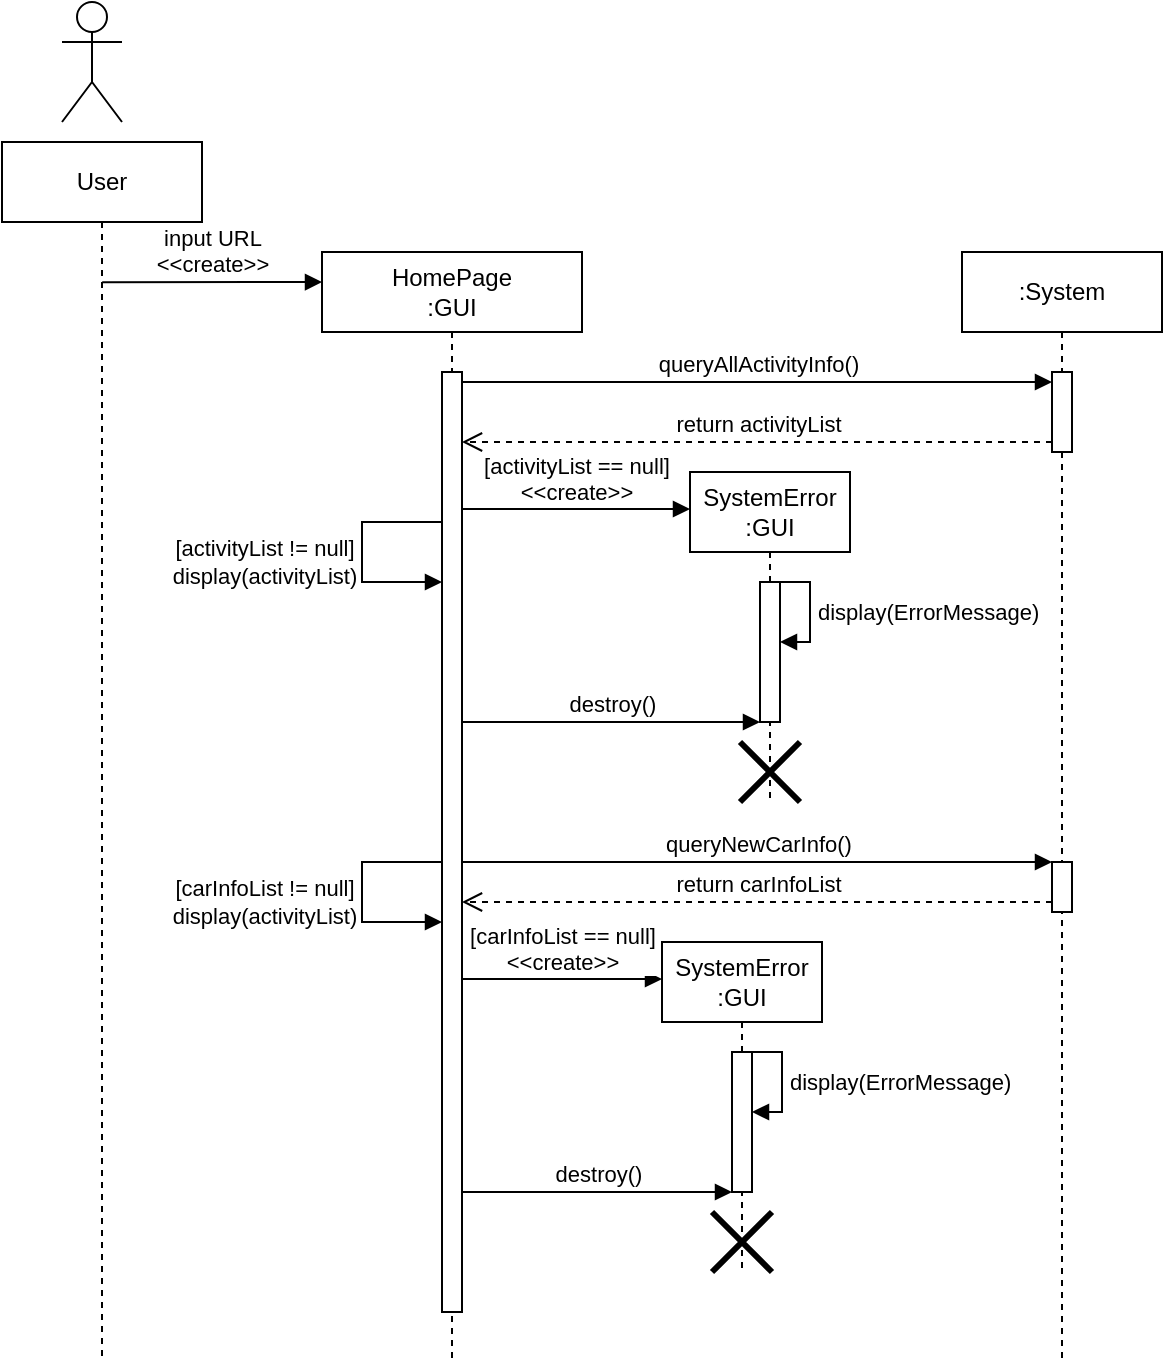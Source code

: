 <mxfile version="21.6.8" type="device">
  <diagram name="第 1 页" id="XUpWLtqvBVoye0mg7G6P">
    <mxGraphModel dx="439" dy="306" grid="1" gridSize="10" guides="1" tooltips="1" connect="1" arrows="1" fold="1" page="1" pageScale="1" pageWidth="827" pageHeight="1169" math="0" shadow="0">
      <root>
        <mxCell id="0" />
        <mxCell id="1" parent="0" />
        <mxCell id="D2boBdj_0Zb_IWKGCsvH-1" value="" style="shape=umlActor;verticalLabelPosition=bottom;verticalAlign=top;html=1;" vertex="1" parent="1">
          <mxGeometry x="60" y="40" width="30" height="60" as="geometry" />
        </mxCell>
        <mxCell id="D2boBdj_0Zb_IWKGCsvH-2" value="User" style="shape=umlLifeline;perimeter=lifelinePerimeter;whiteSpace=wrap;html=1;container=1;dropTarget=0;collapsible=0;recursiveResize=0;outlineConnect=0;portConstraint=eastwest;newEdgeStyle={&quot;edgeStyle&quot;:&quot;elbowEdgeStyle&quot;,&quot;elbow&quot;:&quot;vertical&quot;,&quot;curved&quot;:0,&quot;rounded&quot;:0};" vertex="1" parent="1">
          <mxGeometry x="30" y="110" width="100" height="610" as="geometry" />
        </mxCell>
        <mxCell id="D2boBdj_0Zb_IWKGCsvH-3" value="HomePage&lt;br&gt;:GUI" style="shape=umlLifeline;perimeter=lifelinePerimeter;whiteSpace=wrap;html=1;container=1;dropTarget=0;collapsible=0;recursiveResize=0;outlineConnect=0;portConstraint=eastwest;newEdgeStyle={&quot;edgeStyle&quot;:&quot;elbowEdgeStyle&quot;,&quot;elbow&quot;:&quot;vertical&quot;,&quot;curved&quot;:0,&quot;rounded&quot;:0};" vertex="1" parent="1">
          <mxGeometry x="190" y="165" width="130" height="555" as="geometry" />
        </mxCell>
        <mxCell id="D2boBdj_0Zb_IWKGCsvH-4" value="" style="html=1;points=[];perimeter=orthogonalPerimeter;outlineConnect=0;targetShapes=umlLifeline;portConstraint=eastwest;newEdgeStyle={&quot;edgeStyle&quot;:&quot;elbowEdgeStyle&quot;,&quot;elbow&quot;:&quot;vertical&quot;,&quot;curved&quot;:0,&quot;rounded&quot;:0};" vertex="1" parent="D2boBdj_0Zb_IWKGCsvH-3">
          <mxGeometry x="60" y="60" width="10" height="470" as="geometry" />
        </mxCell>
        <mxCell id="D2boBdj_0Zb_IWKGCsvH-31" value="[activityList != null]&lt;br&gt;display(activityList)" style="html=1;align=center;spacingLeft=2;endArrow=block;rounded=0;edgeStyle=orthogonalEdgeStyle;curved=0;rounded=0;" edge="1" target="D2boBdj_0Zb_IWKGCsvH-4" parent="D2boBdj_0Zb_IWKGCsvH-3" source="D2boBdj_0Zb_IWKGCsvH-4">
          <mxGeometry x="0.091" y="-50" relative="1" as="geometry">
            <mxPoint x="-60" y="135" as="sourcePoint" />
            <Array as="points">
              <mxPoint x="20" y="135" />
              <mxPoint x="20" y="165" />
            </Array>
            <mxPoint x="-55" y="165" as="targetPoint" />
            <mxPoint as="offset" />
          </mxGeometry>
        </mxCell>
        <mxCell id="D2boBdj_0Zb_IWKGCsvH-5" value="input URL&lt;br&gt;&amp;lt;&amp;lt;create&amp;gt;&amp;gt;" style="html=1;verticalAlign=bottom;endArrow=block;edgeStyle=elbowEdgeStyle;elbow=vertical;curved=0;rounded=0;entryX=0;entryY=0.06;entryDx=0;entryDy=0;entryPerimeter=0;" edge="1" parent="1">
          <mxGeometry width="80" relative="1" as="geometry">
            <mxPoint x="80.1" y="180.1" as="sourcePoint" />
            <mxPoint x="190" y="180" as="targetPoint" />
            <Array as="points" />
          </mxGeometry>
        </mxCell>
        <mxCell id="D2boBdj_0Zb_IWKGCsvH-6" value=":System" style="shape=umlLifeline;perimeter=lifelinePerimeter;whiteSpace=wrap;html=1;container=1;dropTarget=0;collapsible=0;recursiveResize=0;outlineConnect=0;portConstraint=eastwest;newEdgeStyle={&quot;edgeStyle&quot;:&quot;elbowEdgeStyle&quot;,&quot;elbow&quot;:&quot;vertical&quot;,&quot;curved&quot;:0,&quot;rounded&quot;:0};" vertex="1" parent="1">
          <mxGeometry x="510" y="165" width="100" height="555" as="geometry" />
        </mxCell>
        <mxCell id="D2boBdj_0Zb_IWKGCsvH-7" value="" style="html=1;points=[];perimeter=orthogonalPerimeter;outlineConnect=0;targetShapes=umlLifeline;portConstraint=eastwest;newEdgeStyle={&quot;edgeStyle&quot;:&quot;elbowEdgeStyle&quot;,&quot;elbow&quot;:&quot;vertical&quot;,&quot;curved&quot;:0,&quot;rounded&quot;:0};" vertex="1" parent="D2boBdj_0Zb_IWKGCsvH-6">
          <mxGeometry x="45" y="60" width="10" height="40" as="geometry" />
        </mxCell>
        <mxCell id="D2boBdj_0Zb_IWKGCsvH-17" value="" style="html=1;points=[];perimeter=orthogonalPerimeter;outlineConnect=0;targetShapes=umlLifeline;portConstraint=eastwest;newEdgeStyle={&quot;edgeStyle&quot;:&quot;elbowEdgeStyle&quot;,&quot;elbow&quot;:&quot;vertical&quot;,&quot;curved&quot;:0,&quot;rounded&quot;:0};" vertex="1" parent="D2boBdj_0Zb_IWKGCsvH-6">
          <mxGeometry x="45" y="305" width="10" height="25" as="geometry" />
        </mxCell>
        <mxCell id="D2boBdj_0Zb_IWKGCsvH-9" value="return activityList" style="html=1;verticalAlign=bottom;endArrow=open;dashed=1;endSize=8;edgeStyle=elbowEdgeStyle;elbow=vertical;curved=0;rounded=0;" edge="1" parent="1" source="D2boBdj_0Zb_IWKGCsvH-7" target="D2boBdj_0Zb_IWKGCsvH-4">
          <mxGeometry relative="1" as="geometry">
            <mxPoint x="485" y="250" as="sourcePoint" />
            <mxPoint x="280" y="250" as="targetPoint" />
            <Array as="points">
              <mxPoint x="500" y="260" />
              <mxPoint x="360" y="250" />
            </Array>
          </mxGeometry>
        </mxCell>
        <mxCell id="D2boBdj_0Zb_IWKGCsvH-10" value="SystemError&lt;br&gt;:GUI" style="shape=umlLifeline;perimeter=lifelinePerimeter;whiteSpace=wrap;html=1;container=1;dropTarget=0;collapsible=0;recursiveResize=0;outlineConnect=0;portConstraint=eastwest;newEdgeStyle={&quot;edgeStyle&quot;:&quot;elbowEdgeStyle&quot;,&quot;elbow&quot;:&quot;vertical&quot;,&quot;curved&quot;:0,&quot;rounded&quot;:0};" vertex="1" parent="1">
          <mxGeometry x="374" y="275" width="80" height="165" as="geometry" />
        </mxCell>
        <mxCell id="D2boBdj_0Zb_IWKGCsvH-11" value="" style="html=1;points=[];perimeter=orthogonalPerimeter;outlineConnect=0;targetShapes=umlLifeline;portConstraint=eastwest;newEdgeStyle={&quot;edgeStyle&quot;:&quot;elbowEdgeStyle&quot;,&quot;elbow&quot;:&quot;vertical&quot;,&quot;curved&quot;:0,&quot;rounded&quot;:0};" vertex="1" parent="D2boBdj_0Zb_IWKGCsvH-10">
          <mxGeometry x="35" y="55" width="10" height="70" as="geometry" />
        </mxCell>
        <mxCell id="D2boBdj_0Zb_IWKGCsvH-12" value="" style="shape=umlDestroy;whiteSpace=wrap;html=1;strokeWidth=3;targetShapes=umlLifeline;" vertex="1" parent="D2boBdj_0Zb_IWKGCsvH-10">
          <mxGeometry x="25" y="135" width="30" height="30" as="geometry" />
        </mxCell>
        <mxCell id="D2boBdj_0Zb_IWKGCsvH-13" value="display(ErrorMessage)" style="html=1;align=left;spacingLeft=2;endArrow=block;rounded=0;edgeStyle=orthogonalEdgeStyle;curved=0;rounded=0;" edge="1" parent="D2boBdj_0Zb_IWKGCsvH-10" source="D2boBdj_0Zb_IWKGCsvH-11" target="D2boBdj_0Zb_IWKGCsvH-11">
          <mxGeometry relative="1" as="geometry">
            <mxPoint x="49" y="55" as="sourcePoint" />
            <Array as="points">
              <mxPoint x="60" y="55" />
              <mxPoint x="60" y="85" />
            </Array>
            <mxPoint x="54" y="85.0" as="targetPoint" />
          </mxGeometry>
        </mxCell>
        <mxCell id="D2boBdj_0Zb_IWKGCsvH-14" value="[activityList == null]&lt;br&gt;&amp;lt;&amp;lt;create&amp;gt;&amp;gt;" style="html=1;verticalAlign=bottom;endArrow=block;edgeStyle=elbowEdgeStyle;elbow=vertical;curved=0;rounded=0;entryX=0;entryY=0.111;entryDx=0;entryDy=0;entryPerimeter=0;" edge="1" parent="1" source="D2boBdj_0Zb_IWKGCsvH-4" target="D2boBdj_0Zb_IWKGCsvH-10">
          <mxGeometry width="80" relative="1" as="geometry">
            <mxPoint x="230" y="290" as="sourcePoint" />
            <mxPoint x="320" y="295" as="targetPoint" />
          </mxGeometry>
        </mxCell>
        <mxCell id="D2boBdj_0Zb_IWKGCsvH-15" value="destroy()" style="html=1;verticalAlign=bottom;endArrow=block;edgeStyle=elbowEdgeStyle;elbow=horizontal;curved=0;rounded=0;" edge="1" parent="1" source="D2boBdj_0Zb_IWKGCsvH-4" target="D2boBdj_0Zb_IWKGCsvH-11">
          <mxGeometry width="80" relative="1" as="geometry">
            <mxPoint x="240" y="390" as="sourcePoint" />
            <mxPoint x="375" y="390.035" as="targetPoint" />
            <Array as="points">
              <mxPoint x="310" y="400" />
            </Array>
          </mxGeometry>
        </mxCell>
        <mxCell id="D2boBdj_0Zb_IWKGCsvH-16" value="queryAllActivityInfo()" style="html=1;verticalAlign=bottom;endArrow=block;edgeStyle=elbowEdgeStyle;elbow=vertical;curved=0;rounded=0;" edge="1" parent="1" source="D2boBdj_0Zb_IWKGCsvH-4" target="D2boBdj_0Zb_IWKGCsvH-7">
          <mxGeometry width="80" relative="1" as="geometry">
            <mxPoint x="310" y="230" as="sourcePoint" />
            <mxPoint x="390" y="230" as="targetPoint" />
            <Array as="points">
              <mxPoint x="400" y="230" />
            </Array>
          </mxGeometry>
        </mxCell>
        <mxCell id="D2boBdj_0Zb_IWKGCsvH-18" value="queryNewCarInfo()" style="html=1;verticalAlign=bottom;endArrow=block;edgeStyle=elbowEdgeStyle;elbow=vertical;curved=0;rounded=0;" edge="1" parent="1" target="D2boBdj_0Zb_IWKGCsvH-17">
          <mxGeometry width="80" relative="1" as="geometry">
            <mxPoint x="260" y="470" as="sourcePoint" />
            <mxPoint x="500" y="480" as="targetPoint" />
            <Array as="points">
              <mxPoint x="410" y="470" />
            </Array>
          </mxGeometry>
        </mxCell>
        <mxCell id="D2boBdj_0Zb_IWKGCsvH-21" value="return carInfoList" style="html=1;verticalAlign=bottom;endArrow=open;dashed=1;endSize=8;edgeStyle=elbowEdgeStyle;elbow=vertical;curved=0;rounded=0;" edge="1" parent="1" source="D2boBdj_0Zb_IWKGCsvH-17" target="D2boBdj_0Zb_IWKGCsvH-4">
          <mxGeometry relative="1" as="geometry">
            <mxPoint x="430" y="490" as="sourcePoint" />
            <mxPoint x="350" y="490" as="targetPoint" />
            <Array as="points">
              <mxPoint x="410" y="490" />
            </Array>
          </mxGeometry>
        </mxCell>
        <mxCell id="D2boBdj_0Zb_IWKGCsvH-22" value="SystemError&lt;br&gt;:GUI" style="shape=umlLifeline;perimeter=lifelinePerimeter;whiteSpace=wrap;html=1;container=1;dropTarget=0;collapsible=0;recursiveResize=0;outlineConnect=0;portConstraint=eastwest;newEdgeStyle={&quot;edgeStyle&quot;:&quot;elbowEdgeStyle&quot;,&quot;elbow&quot;:&quot;vertical&quot;,&quot;curved&quot;:0,&quot;rounded&quot;:0};" vertex="1" parent="1">
          <mxGeometry x="360" y="510" width="80" height="165" as="geometry" />
        </mxCell>
        <mxCell id="D2boBdj_0Zb_IWKGCsvH-23" value="" style="html=1;points=[];perimeter=orthogonalPerimeter;outlineConnect=0;targetShapes=umlLifeline;portConstraint=eastwest;newEdgeStyle={&quot;edgeStyle&quot;:&quot;elbowEdgeStyle&quot;,&quot;elbow&quot;:&quot;vertical&quot;,&quot;curved&quot;:0,&quot;rounded&quot;:0};" vertex="1" parent="D2boBdj_0Zb_IWKGCsvH-22">
          <mxGeometry x="35" y="55" width="10" height="70" as="geometry" />
        </mxCell>
        <mxCell id="D2boBdj_0Zb_IWKGCsvH-24" value="" style="shape=umlDestroy;whiteSpace=wrap;html=1;strokeWidth=3;targetShapes=umlLifeline;" vertex="1" parent="D2boBdj_0Zb_IWKGCsvH-22">
          <mxGeometry x="25" y="135" width="30" height="30" as="geometry" />
        </mxCell>
        <mxCell id="D2boBdj_0Zb_IWKGCsvH-25" value="display(ErrorMessage)" style="html=1;align=left;spacingLeft=2;endArrow=block;rounded=0;edgeStyle=orthogonalEdgeStyle;curved=0;rounded=0;" edge="1" parent="D2boBdj_0Zb_IWKGCsvH-22" source="D2boBdj_0Zb_IWKGCsvH-23" target="D2boBdj_0Zb_IWKGCsvH-23">
          <mxGeometry relative="1" as="geometry">
            <mxPoint x="49" y="55" as="sourcePoint" />
            <Array as="points">
              <mxPoint x="60" y="55" />
              <mxPoint x="60" y="85" />
            </Array>
            <mxPoint x="54" y="85.0" as="targetPoint" />
          </mxGeometry>
        </mxCell>
        <mxCell id="D2boBdj_0Zb_IWKGCsvH-26" value="[carInfoList == null]&lt;br&gt;&amp;lt;&amp;lt;create&amp;gt;&amp;gt;" style="html=1;verticalAlign=bottom;endArrow=block;edgeStyle=elbowEdgeStyle;elbow=vertical;curved=0;rounded=0;entryX=0;entryY=0.111;entryDx=0;entryDy=0;entryPerimeter=0;" edge="1" parent="1" target="D2boBdj_0Zb_IWKGCsvH-22" source="D2boBdj_0Zb_IWKGCsvH-4">
          <mxGeometry width="80" relative="1" as="geometry">
            <mxPoint x="270" y="528" as="sourcePoint" />
            <mxPoint x="330" y="530" as="targetPoint" />
          </mxGeometry>
        </mxCell>
        <mxCell id="D2boBdj_0Zb_IWKGCsvH-27" value="destroy()" style="html=1;verticalAlign=bottom;endArrow=block;edgeStyle=elbowEdgeStyle;elbow=horizontal;curved=0;rounded=0;" edge="1" parent="1" target="D2boBdj_0Zb_IWKGCsvH-23" source="D2boBdj_0Zb_IWKGCsvH-4">
          <mxGeometry width="80" relative="1" as="geometry">
            <mxPoint x="270" y="635" as="sourcePoint" />
            <mxPoint x="385" y="625.035" as="targetPoint" />
            <Array as="points">
              <mxPoint x="320" y="635" />
            </Array>
          </mxGeometry>
        </mxCell>
        <mxCell id="D2boBdj_0Zb_IWKGCsvH-32" value="[carInfoList != null]&lt;br&gt;display(activityList)" style="html=1;align=center;spacingLeft=2;endArrow=block;rounded=0;edgeStyle=orthogonalEdgeStyle;curved=0;rounded=0;" edge="1" parent="1">
          <mxGeometry x="0.091" y="-50" relative="1" as="geometry">
            <mxPoint x="250" y="470" as="sourcePoint" />
            <Array as="points">
              <mxPoint x="210" y="470" />
              <mxPoint x="210" y="500" />
            </Array>
            <mxPoint x="250" y="500" as="targetPoint" />
            <mxPoint as="offset" />
          </mxGeometry>
        </mxCell>
      </root>
    </mxGraphModel>
  </diagram>
</mxfile>
